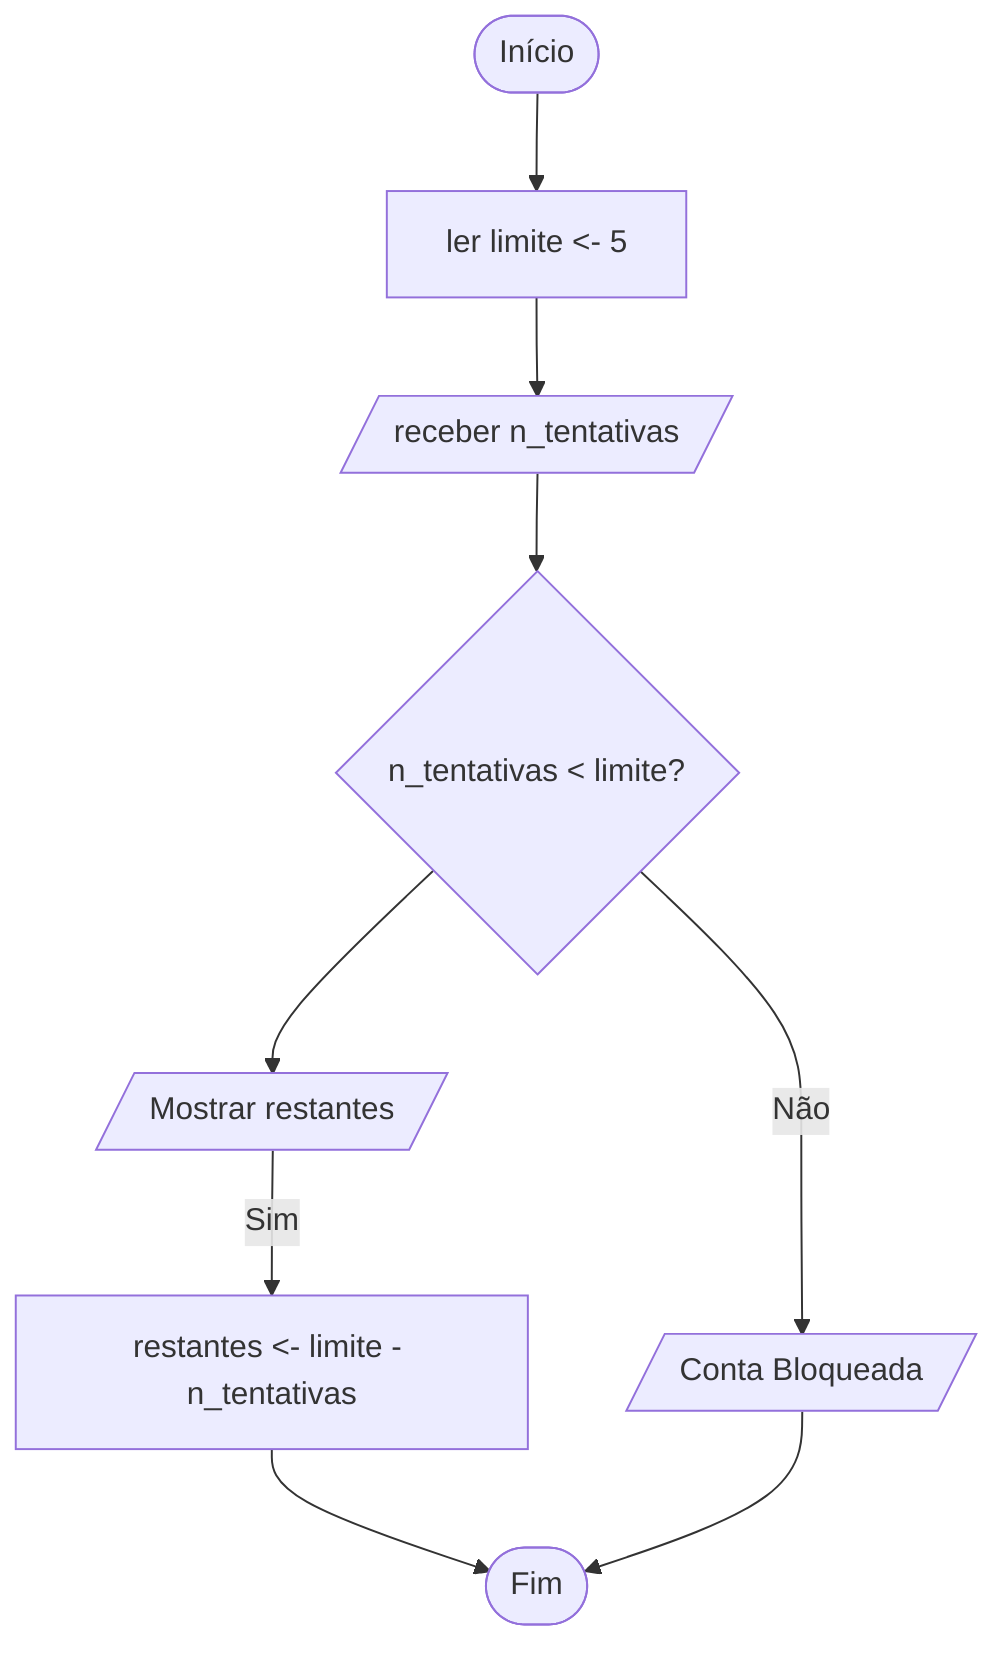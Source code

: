 flowchart TD
    A([Início]) --> B[ler limite <- 5]
    B --> C[/receber n_tentativas/]
    C --> D{n_tentativas < limite?}
    D --> E[/Mostrar restantes/]
    E -- Sim --> F[restantes <- limite - n_tentativas]
    D -- Não --> G[/Conta Bloqueada/]
        
    F --> H([Fim])
    G --> H([Fim])
